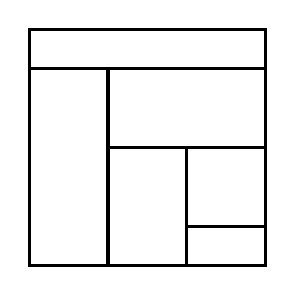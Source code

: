 \begin{tikzpicture}[very thick, scale=.5]
    \draw (0,5) rectangle (6,6);
    \draw (0,0) rectangle (2,5);
    \draw (2,3) rectangle (6,5);
    \draw (2,0) rectangle (4,3);
    \draw (4,1) rectangle (6,3);
    \draw (4,0) rectangle (6,1);
\end{tikzpicture}

